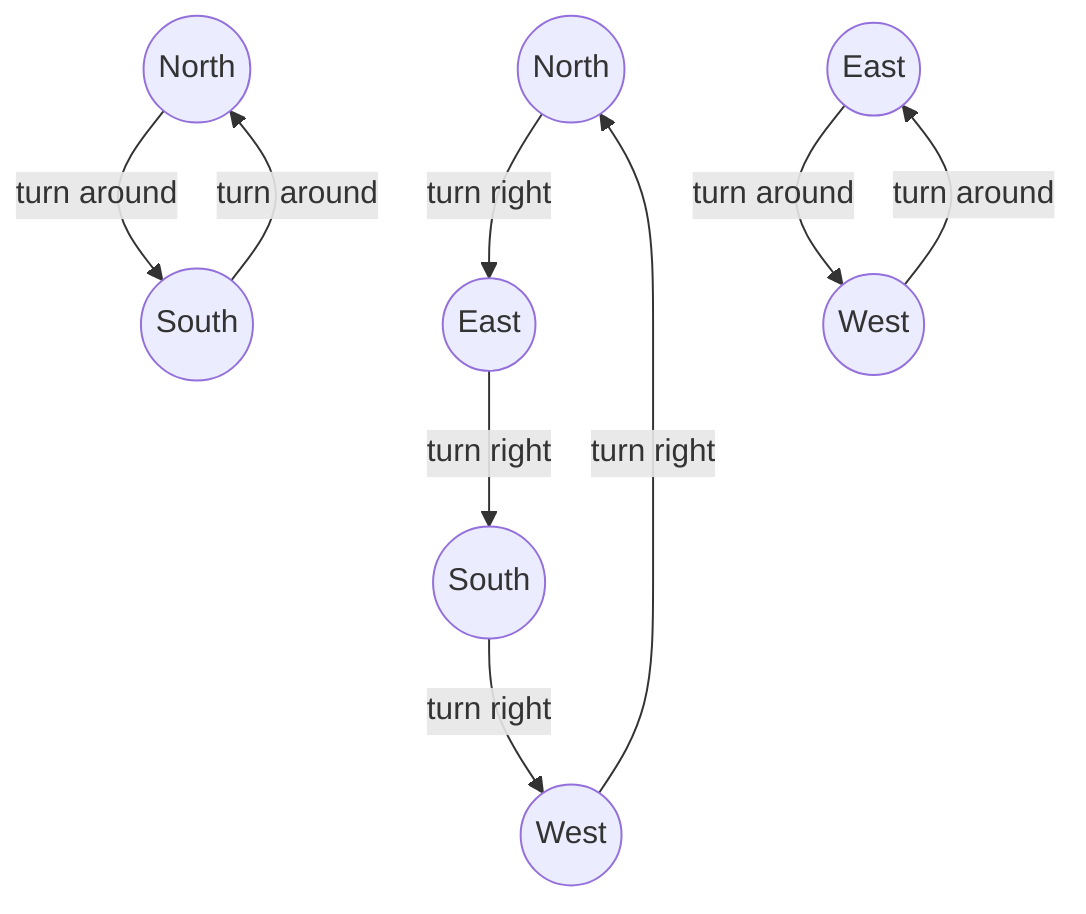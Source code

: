 graph TB
    N((North)) --> |"turn right"| E((East))
    E --> |"turn right"| S((South))
    S --> |"turn right"| W((West))
    W --> |"turn right"| N
    
    N2((North)) --> |"turn around"| S2((South))
    S2 --> |"turn around"| N2
    E2((East)) --> |"turn around"| W2((West))
    W2 --> |"turn around"| E2